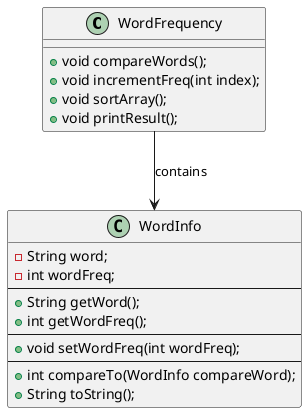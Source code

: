 @startuml

class WordFrequency{
    +void compareWords();
    +void incrementFreq(int index);
    +void sortArray();
    +void printResult();
}

class WordInfo{
    -String word;
    -int wordFreq;
    --
    +String getWord();
    +int getWordFreq();
    --
    +void setWordFreq(int wordFreq);
    --
    +int compareTo(WordInfo compareWord);
    +String toString();
}

WordFrequency --> WordInfo : contains

@enduml